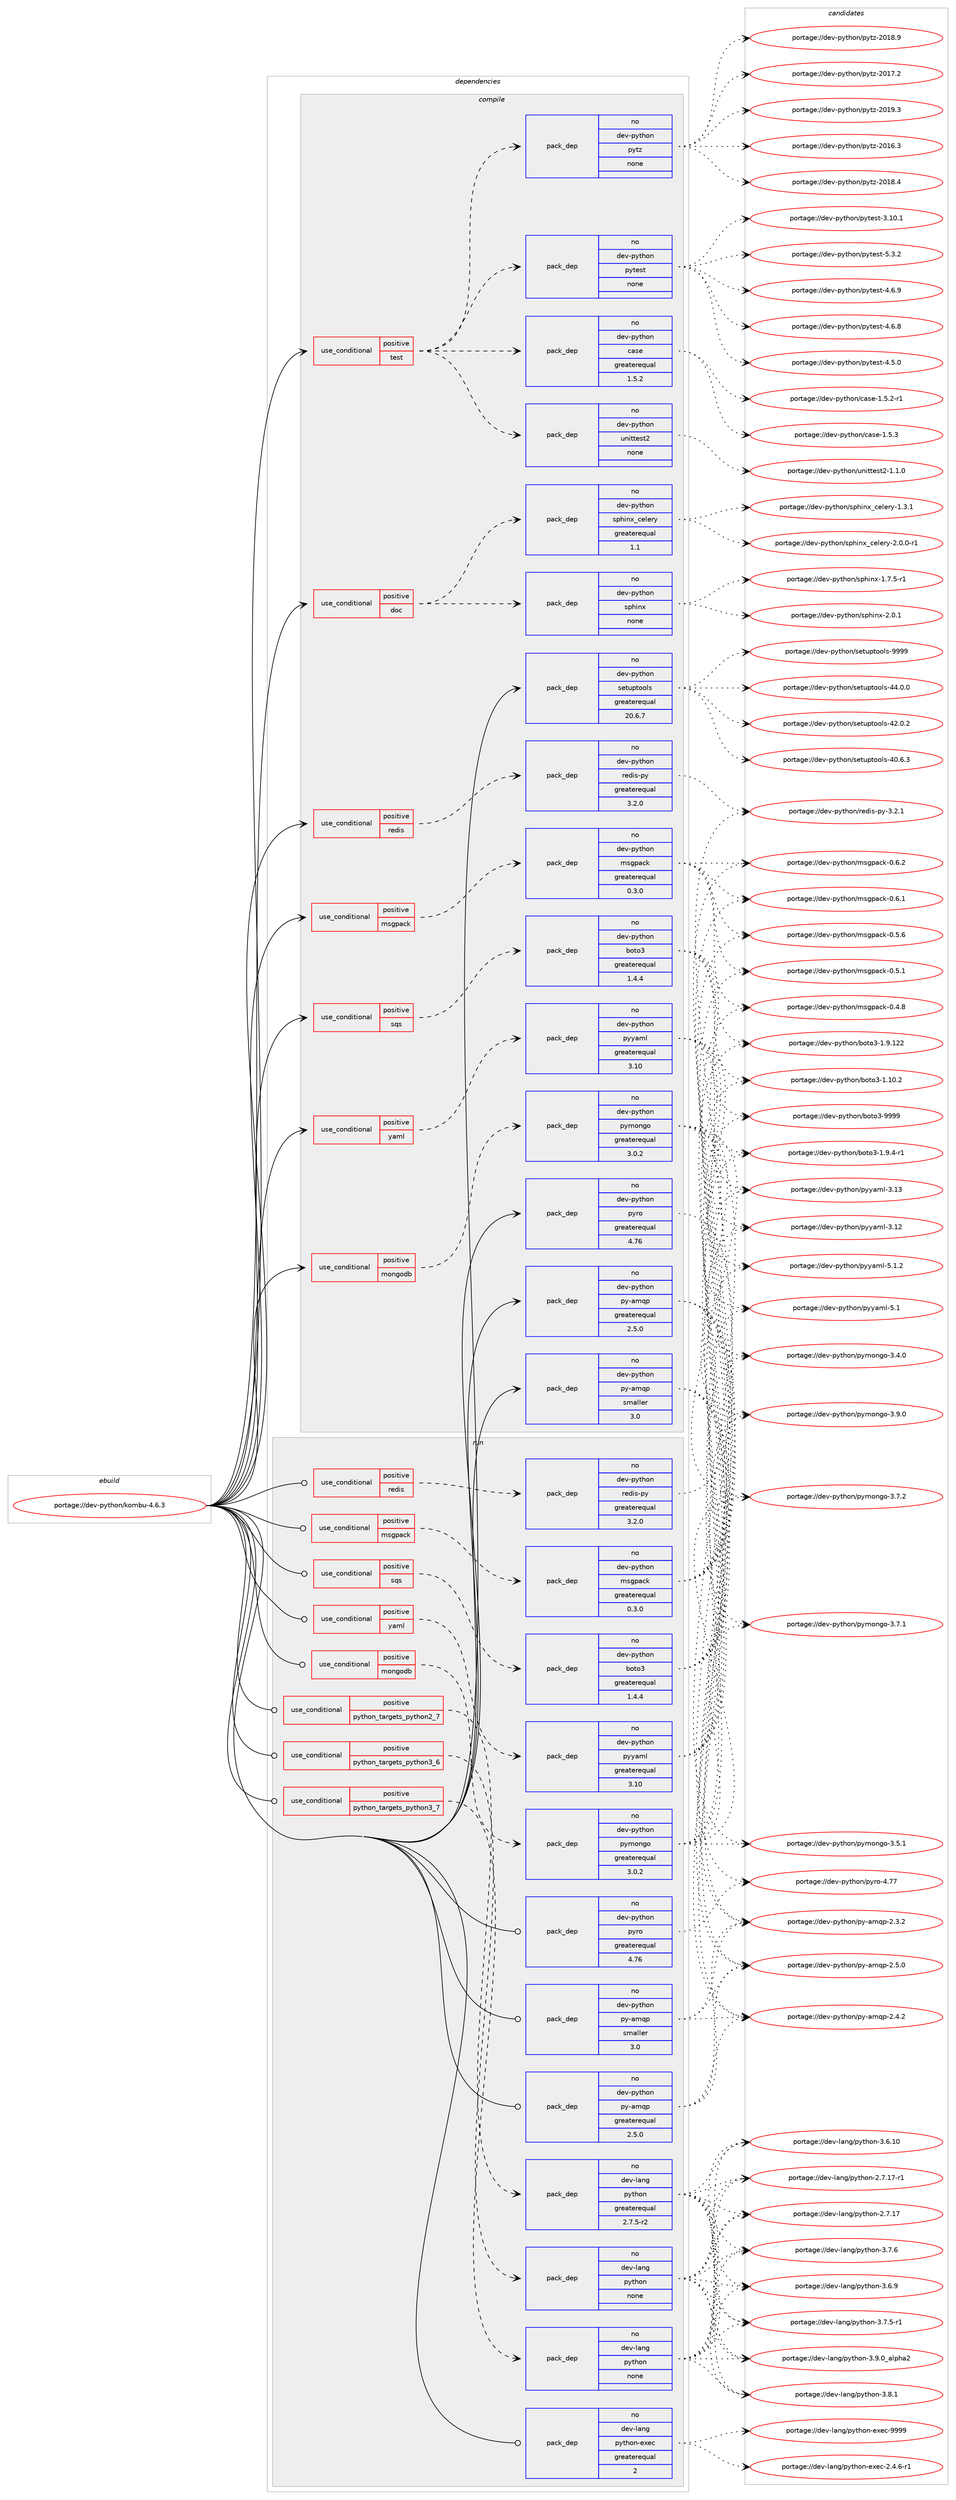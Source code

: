 digraph prolog {

# *************
# Graph options
# *************

newrank=true;
concentrate=true;
compound=true;
graph [rankdir=LR,fontname=Helvetica,fontsize=10,ranksep=1.5];#, ranksep=2.5, nodesep=0.2];
edge  [arrowhead=vee];
node  [fontname=Helvetica,fontsize=10];

# **********
# The ebuild
# **********

subgraph cluster_leftcol {
color=gray;
label=<<i>ebuild</i>>;
id [label="portage://dev-python/kombu-4.6.3", color=red, width=4, href="../dev-python/kombu-4.6.3.svg"];
}

# ****************
# The dependencies
# ****************

subgraph cluster_midcol {
color=gray;
label=<<i>dependencies</i>>;
subgraph cluster_compile {
fillcolor="#eeeeee";
style=filled;
label=<<i>compile</i>>;
subgraph cond113603 {
dependency452699 [label=<<TABLE BORDER="0" CELLBORDER="1" CELLSPACING="0" CELLPADDING="4"><TR><TD ROWSPAN="3" CELLPADDING="10">use_conditional</TD></TR><TR><TD>positive</TD></TR><TR><TD>doc</TD></TR></TABLE>>, shape=none, color=red];
subgraph pack334116 {
dependency452700 [label=<<TABLE BORDER="0" CELLBORDER="1" CELLSPACING="0" CELLPADDING="4" WIDTH="220"><TR><TD ROWSPAN="6" CELLPADDING="30">pack_dep</TD></TR><TR><TD WIDTH="110">no</TD></TR><TR><TD>dev-python</TD></TR><TR><TD>sphinx</TD></TR><TR><TD>none</TD></TR><TR><TD></TD></TR></TABLE>>, shape=none, color=blue];
}
dependency452699:e -> dependency452700:w [weight=20,style="dashed",arrowhead="vee"];
subgraph pack334117 {
dependency452701 [label=<<TABLE BORDER="0" CELLBORDER="1" CELLSPACING="0" CELLPADDING="4" WIDTH="220"><TR><TD ROWSPAN="6" CELLPADDING="30">pack_dep</TD></TR><TR><TD WIDTH="110">no</TD></TR><TR><TD>dev-python</TD></TR><TR><TD>sphinx_celery</TD></TR><TR><TD>greaterequal</TD></TR><TR><TD>1.1</TD></TR></TABLE>>, shape=none, color=blue];
}
dependency452699:e -> dependency452701:w [weight=20,style="dashed",arrowhead="vee"];
}
id:e -> dependency452699:w [weight=20,style="solid",arrowhead="vee"];
subgraph cond113604 {
dependency452702 [label=<<TABLE BORDER="0" CELLBORDER="1" CELLSPACING="0" CELLPADDING="4"><TR><TD ROWSPAN="3" CELLPADDING="10">use_conditional</TD></TR><TR><TD>positive</TD></TR><TR><TD>mongodb</TD></TR></TABLE>>, shape=none, color=red];
subgraph pack334118 {
dependency452703 [label=<<TABLE BORDER="0" CELLBORDER="1" CELLSPACING="0" CELLPADDING="4" WIDTH="220"><TR><TD ROWSPAN="6" CELLPADDING="30">pack_dep</TD></TR><TR><TD WIDTH="110">no</TD></TR><TR><TD>dev-python</TD></TR><TR><TD>pymongo</TD></TR><TR><TD>greaterequal</TD></TR><TR><TD>3.0.2</TD></TR></TABLE>>, shape=none, color=blue];
}
dependency452702:e -> dependency452703:w [weight=20,style="dashed",arrowhead="vee"];
}
id:e -> dependency452702:w [weight=20,style="solid",arrowhead="vee"];
subgraph cond113605 {
dependency452704 [label=<<TABLE BORDER="0" CELLBORDER="1" CELLSPACING="0" CELLPADDING="4"><TR><TD ROWSPAN="3" CELLPADDING="10">use_conditional</TD></TR><TR><TD>positive</TD></TR><TR><TD>msgpack</TD></TR></TABLE>>, shape=none, color=red];
subgraph pack334119 {
dependency452705 [label=<<TABLE BORDER="0" CELLBORDER="1" CELLSPACING="0" CELLPADDING="4" WIDTH="220"><TR><TD ROWSPAN="6" CELLPADDING="30">pack_dep</TD></TR><TR><TD WIDTH="110">no</TD></TR><TR><TD>dev-python</TD></TR><TR><TD>msgpack</TD></TR><TR><TD>greaterequal</TD></TR><TR><TD>0.3.0</TD></TR></TABLE>>, shape=none, color=blue];
}
dependency452704:e -> dependency452705:w [weight=20,style="dashed",arrowhead="vee"];
}
id:e -> dependency452704:w [weight=20,style="solid",arrowhead="vee"];
subgraph cond113606 {
dependency452706 [label=<<TABLE BORDER="0" CELLBORDER="1" CELLSPACING="0" CELLPADDING="4"><TR><TD ROWSPAN="3" CELLPADDING="10">use_conditional</TD></TR><TR><TD>positive</TD></TR><TR><TD>redis</TD></TR></TABLE>>, shape=none, color=red];
subgraph pack334120 {
dependency452707 [label=<<TABLE BORDER="0" CELLBORDER="1" CELLSPACING="0" CELLPADDING="4" WIDTH="220"><TR><TD ROWSPAN="6" CELLPADDING="30">pack_dep</TD></TR><TR><TD WIDTH="110">no</TD></TR><TR><TD>dev-python</TD></TR><TR><TD>redis-py</TD></TR><TR><TD>greaterequal</TD></TR><TR><TD>3.2.0</TD></TR></TABLE>>, shape=none, color=blue];
}
dependency452706:e -> dependency452707:w [weight=20,style="dashed",arrowhead="vee"];
}
id:e -> dependency452706:w [weight=20,style="solid",arrowhead="vee"];
subgraph cond113607 {
dependency452708 [label=<<TABLE BORDER="0" CELLBORDER="1" CELLSPACING="0" CELLPADDING="4"><TR><TD ROWSPAN="3" CELLPADDING="10">use_conditional</TD></TR><TR><TD>positive</TD></TR><TR><TD>sqs</TD></TR></TABLE>>, shape=none, color=red];
subgraph pack334121 {
dependency452709 [label=<<TABLE BORDER="0" CELLBORDER="1" CELLSPACING="0" CELLPADDING="4" WIDTH="220"><TR><TD ROWSPAN="6" CELLPADDING="30">pack_dep</TD></TR><TR><TD WIDTH="110">no</TD></TR><TR><TD>dev-python</TD></TR><TR><TD>boto3</TD></TR><TR><TD>greaterequal</TD></TR><TR><TD>1.4.4</TD></TR></TABLE>>, shape=none, color=blue];
}
dependency452708:e -> dependency452709:w [weight=20,style="dashed",arrowhead="vee"];
}
id:e -> dependency452708:w [weight=20,style="solid",arrowhead="vee"];
subgraph cond113608 {
dependency452710 [label=<<TABLE BORDER="0" CELLBORDER="1" CELLSPACING="0" CELLPADDING="4"><TR><TD ROWSPAN="3" CELLPADDING="10">use_conditional</TD></TR><TR><TD>positive</TD></TR><TR><TD>test</TD></TR></TABLE>>, shape=none, color=red];
subgraph pack334122 {
dependency452711 [label=<<TABLE BORDER="0" CELLBORDER="1" CELLSPACING="0" CELLPADDING="4" WIDTH="220"><TR><TD ROWSPAN="6" CELLPADDING="30">pack_dep</TD></TR><TR><TD WIDTH="110">no</TD></TR><TR><TD>dev-python</TD></TR><TR><TD>case</TD></TR><TR><TD>greaterequal</TD></TR><TR><TD>1.5.2</TD></TR></TABLE>>, shape=none, color=blue];
}
dependency452710:e -> dependency452711:w [weight=20,style="dashed",arrowhead="vee"];
subgraph pack334123 {
dependency452712 [label=<<TABLE BORDER="0" CELLBORDER="1" CELLSPACING="0" CELLPADDING="4" WIDTH="220"><TR><TD ROWSPAN="6" CELLPADDING="30">pack_dep</TD></TR><TR><TD WIDTH="110">no</TD></TR><TR><TD>dev-python</TD></TR><TR><TD>pytest</TD></TR><TR><TD>none</TD></TR><TR><TD></TD></TR></TABLE>>, shape=none, color=blue];
}
dependency452710:e -> dependency452712:w [weight=20,style="dashed",arrowhead="vee"];
subgraph pack334124 {
dependency452713 [label=<<TABLE BORDER="0" CELLBORDER="1" CELLSPACING="0" CELLPADDING="4" WIDTH="220"><TR><TD ROWSPAN="6" CELLPADDING="30">pack_dep</TD></TR><TR><TD WIDTH="110">no</TD></TR><TR><TD>dev-python</TD></TR><TR><TD>pytz</TD></TR><TR><TD>none</TD></TR><TR><TD></TD></TR></TABLE>>, shape=none, color=blue];
}
dependency452710:e -> dependency452713:w [weight=20,style="dashed",arrowhead="vee"];
subgraph pack334125 {
dependency452714 [label=<<TABLE BORDER="0" CELLBORDER="1" CELLSPACING="0" CELLPADDING="4" WIDTH="220"><TR><TD ROWSPAN="6" CELLPADDING="30">pack_dep</TD></TR><TR><TD WIDTH="110">no</TD></TR><TR><TD>dev-python</TD></TR><TR><TD>unittest2</TD></TR><TR><TD>none</TD></TR><TR><TD></TD></TR></TABLE>>, shape=none, color=blue];
}
dependency452710:e -> dependency452714:w [weight=20,style="dashed",arrowhead="vee"];
}
id:e -> dependency452710:w [weight=20,style="solid",arrowhead="vee"];
subgraph cond113609 {
dependency452715 [label=<<TABLE BORDER="0" CELLBORDER="1" CELLSPACING="0" CELLPADDING="4"><TR><TD ROWSPAN="3" CELLPADDING="10">use_conditional</TD></TR><TR><TD>positive</TD></TR><TR><TD>yaml</TD></TR></TABLE>>, shape=none, color=red];
subgraph pack334126 {
dependency452716 [label=<<TABLE BORDER="0" CELLBORDER="1" CELLSPACING="0" CELLPADDING="4" WIDTH="220"><TR><TD ROWSPAN="6" CELLPADDING="30">pack_dep</TD></TR><TR><TD WIDTH="110">no</TD></TR><TR><TD>dev-python</TD></TR><TR><TD>pyyaml</TD></TR><TR><TD>greaterequal</TD></TR><TR><TD>3.10</TD></TR></TABLE>>, shape=none, color=blue];
}
dependency452715:e -> dependency452716:w [weight=20,style="dashed",arrowhead="vee"];
}
id:e -> dependency452715:w [weight=20,style="solid",arrowhead="vee"];
subgraph pack334127 {
dependency452717 [label=<<TABLE BORDER="0" CELLBORDER="1" CELLSPACING="0" CELLPADDING="4" WIDTH="220"><TR><TD ROWSPAN="6" CELLPADDING="30">pack_dep</TD></TR><TR><TD WIDTH="110">no</TD></TR><TR><TD>dev-python</TD></TR><TR><TD>py-amqp</TD></TR><TR><TD>greaterequal</TD></TR><TR><TD>2.5.0</TD></TR></TABLE>>, shape=none, color=blue];
}
id:e -> dependency452717:w [weight=20,style="solid",arrowhead="vee"];
subgraph pack334128 {
dependency452718 [label=<<TABLE BORDER="0" CELLBORDER="1" CELLSPACING="0" CELLPADDING="4" WIDTH="220"><TR><TD ROWSPAN="6" CELLPADDING="30">pack_dep</TD></TR><TR><TD WIDTH="110">no</TD></TR><TR><TD>dev-python</TD></TR><TR><TD>py-amqp</TD></TR><TR><TD>smaller</TD></TR><TR><TD>3.0</TD></TR></TABLE>>, shape=none, color=blue];
}
id:e -> dependency452718:w [weight=20,style="solid",arrowhead="vee"];
subgraph pack334129 {
dependency452719 [label=<<TABLE BORDER="0" CELLBORDER="1" CELLSPACING="0" CELLPADDING="4" WIDTH="220"><TR><TD ROWSPAN="6" CELLPADDING="30">pack_dep</TD></TR><TR><TD WIDTH="110">no</TD></TR><TR><TD>dev-python</TD></TR><TR><TD>pyro</TD></TR><TR><TD>greaterequal</TD></TR><TR><TD>4.76</TD></TR></TABLE>>, shape=none, color=blue];
}
id:e -> dependency452719:w [weight=20,style="solid",arrowhead="vee"];
subgraph pack334130 {
dependency452720 [label=<<TABLE BORDER="0" CELLBORDER="1" CELLSPACING="0" CELLPADDING="4" WIDTH="220"><TR><TD ROWSPAN="6" CELLPADDING="30">pack_dep</TD></TR><TR><TD WIDTH="110">no</TD></TR><TR><TD>dev-python</TD></TR><TR><TD>setuptools</TD></TR><TR><TD>greaterequal</TD></TR><TR><TD>20.6.7</TD></TR></TABLE>>, shape=none, color=blue];
}
id:e -> dependency452720:w [weight=20,style="solid",arrowhead="vee"];
}
subgraph cluster_compileandrun {
fillcolor="#eeeeee";
style=filled;
label=<<i>compile and run</i>>;
}
subgraph cluster_run {
fillcolor="#eeeeee";
style=filled;
label=<<i>run</i>>;
subgraph cond113610 {
dependency452721 [label=<<TABLE BORDER="0" CELLBORDER="1" CELLSPACING="0" CELLPADDING="4"><TR><TD ROWSPAN="3" CELLPADDING="10">use_conditional</TD></TR><TR><TD>positive</TD></TR><TR><TD>mongodb</TD></TR></TABLE>>, shape=none, color=red];
subgraph pack334131 {
dependency452722 [label=<<TABLE BORDER="0" CELLBORDER="1" CELLSPACING="0" CELLPADDING="4" WIDTH="220"><TR><TD ROWSPAN="6" CELLPADDING="30">pack_dep</TD></TR><TR><TD WIDTH="110">no</TD></TR><TR><TD>dev-python</TD></TR><TR><TD>pymongo</TD></TR><TR><TD>greaterequal</TD></TR><TR><TD>3.0.2</TD></TR></TABLE>>, shape=none, color=blue];
}
dependency452721:e -> dependency452722:w [weight=20,style="dashed",arrowhead="vee"];
}
id:e -> dependency452721:w [weight=20,style="solid",arrowhead="odot"];
subgraph cond113611 {
dependency452723 [label=<<TABLE BORDER="0" CELLBORDER="1" CELLSPACING="0" CELLPADDING="4"><TR><TD ROWSPAN="3" CELLPADDING="10">use_conditional</TD></TR><TR><TD>positive</TD></TR><TR><TD>msgpack</TD></TR></TABLE>>, shape=none, color=red];
subgraph pack334132 {
dependency452724 [label=<<TABLE BORDER="0" CELLBORDER="1" CELLSPACING="0" CELLPADDING="4" WIDTH="220"><TR><TD ROWSPAN="6" CELLPADDING="30">pack_dep</TD></TR><TR><TD WIDTH="110">no</TD></TR><TR><TD>dev-python</TD></TR><TR><TD>msgpack</TD></TR><TR><TD>greaterequal</TD></TR><TR><TD>0.3.0</TD></TR></TABLE>>, shape=none, color=blue];
}
dependency452723:e -> dependency452724:w [weight=20,style="dashed",arrowhead="vee"];
}
id:e -> dependency452723:w [weight=20,style="solid",arrowhead="odot"];
subgraph cond113612 {
dependency452725 [label=<<TABLE BORDER="0" CELLBORDER="1" CELLSPACING="0" CELLPADDING="4"><TR><TD ROWSPAN="3" CELLPADDING="10">use_conditional</TD></TR><TR><TD>positive</TD></TR><TR><TD>python_targets_python2_7</TD></TR></TABLE>>, shape=none, color=red];
subgraph pack334133 {
dependency452726 [label=<<TABLE BORDER="0" CELLBORDER="1" CELLSPACING="0" CELLPADDING="4" WIDTH="220"><TR><TD ROWSPAN="6" CELLPADDING="30">pack_dep</TD></TR><TR><TD WIDTH="110">no</TD></TR><TR><TD>dev-lang</TD></TR><TR><TD>python</TD></TR><TR><TD>greaterequal</TD></TR><TR><TD>2.7.5-r2</TD></TR></TABLE>>, shape=none, color=blue];
}
dependency452725:e -> dependency452726:w [weight=20,style="dashed",arrowhead="vee"];
}
id:e -> dependency452725:w [weight=20,style="solid",arrowhead="odot"];
subgraph cond113613 {
dependency452727 [label=<<TABLE BORDER="0" CELLBORDER="1" CELLSPACING="0" CELLPADDING="4"><TR><TD ROWSPAN="3" CELLPADDING="10">use_conditional</TD></TR><TR><TD>positive</TD></TR><TR><TD>python_targets_python3_6</TD></TR></TABLE>>, shape=none, color=red];
subgraph pack334134 {
dependency452728 [label=<<TABLE BORDER="0" CELLBORDER="1" CELLSPACING="0" CELLPADDING="4" WIDTH="220"><TR><TD ROWSPAN="6" CELLPADDING="30">pack_dep</TD></TR><TR><TD WIDTH="110">no</TD></TR><TR><TD>dev-lang</TD></TR><TR><TD>python</TD></TR><TR><TD>none</TD></TR><TR><TD></TD></TR></TABLE>>, shape=none, color=blue];
}
dependency452727:e -> dependency452728:w [weight=20,style="dashed",arrowhead="vee"];
}
id:e -> dependency452727:w [weight=20,style="solid",arrowhead="odot"];
subgraph cond113614 {
dependency452729 [label=<<TABLE BORDER="0" CELLBORDER="1" CELLSPACING="0" CELLPADDING="4"><TR><TD ROWSPAN="3" CELLPADDING="10">use_conditional</TD></TR><TR><TD>positive</TD></TR><TR><TD>python_targets_python3_7</TD></TR></TABLE>>, shape=none, color=red];
subgraph pack334135 {
dependency452730 [label=<<TABLE BORDER="0" CELLBORDER="1" CELLSPACING="0" CELLPADDING="4" WIDTH="220"><TR><TD ROWSPAN="6" CELLPADDING="30">pack_dep</TD></TR><TR><TD WIDTH="110">no</TD></TR><TR><TD>dev-lang</TD></TR><TR><TD>python</TD></TR><TR><TD>none</TD></TR><TR><TD></TD></TR></TABLE>>, shape=none, color=blue];
}
dependency452729:e -> dependency452730:w [weight=20,style="dashed",arrowhead="vee"];
}
id:e -> dependency452729:w [weight=20,style="solid",arrowhead="odot"];
subgraph cond113615 {
dependency452731 [label=<<TABLE BORDER="0" CELLBORDER="1" CELLSPACING="0" CELLPADDING="4"><TR><TD ROWSPAN="3" CELLPADDING="10">use_conditional</TD></TR><TR><TD>positive</TD></TR><TR><TD>redis</TD></TR></TABLE>>, shape=none, color=red];
subgraph pack334136 {
dependency452732 [label=<<TABLE BORDER="0" CELLBORDER="1" CELLSPACING="0" CELLPADDING="4" WIDTH="220"><TR><TD ROWSPAN="6" CELLPADDING="30">pack_dep</TD></TR><TR><TD WIDTH="110">no</TD></TR><TR><TD>dev-python</TD></TR><TR><TD>redis-py</TD></TR><TR><TD>greaterequal</TD></TR><TR><TD>3.2.0</TD></TR></TABLE>>, shape=none, color=blue];
}
dependency452731:e -> dependency452732:w [weight=20,style="dashed",arrowhead="vee"];
}
id:e -> dependency452731:w [weight=20,style="solid",arrowhead="odot"];
subgraph cond113616 {
dependency452733 [label=<<TABLE BORDER="0" CELLBORDER="1" CELLSPACING="0" CELLPADDING="4"><TR><TD ROWSPAN="3" CELLPADDING="10">use_conditional</TD></TR><TR><TD>positive</TD></TR><TR><TD>sqs</TD></TR></TABLE>>, shape=none, color=red];
subgraph pack334137 {
dependency452734 [label=<<TABLE BORDER="0" CELLBORDER="1" CELLSPACING="0" CELLPADDING="4" WIDTH="220"><TR><TD ROWSPAN="6" CELLPADDING="30">pack_dep</TD></TR><TR><TD WIDTH="110">no</TD></TR><TR><TD>dev-python</TD></TR><TR><TD>boto3</TD></TR><TR><TD>greaterequal</TD></TR><TR><TD>1.4.4</TD></TR></TABLE>>, shape=none, color=blue];
}
dependency452733:e -> dependency452734:w [weight=20,style="dashed",arrowhead="vee"];
}
id:e -> dependency452733:w [weight=20,style="solid",arrowhead="odot"];
subgraph cond113617 {
dependency452735 [label=<<TABLE BORDER="0" CELLBORDER="1" CELLSPACING="0" CELLPADDING="4"><TR><TD ROWSPAN="3" CELLPADDING="10">use_conditional</TD></TR><TR><TD>positive</TD></TR><TR><TD>yaml</TD></TR></TABLE>>, shape=none, color=red];
subgraph pack334138 {
dependency452736 [label=<<TABLE BORDER="0" CELLBORDER="1" CELLSPACING="0" CELLPADDING="4" WIDTH="220"><TR><TD ROWSPAN="6" CELLPADDING="30">pack_dep</TD></TR><TR><TD WIDTH="110">no</TD></TR><TR><TD>dev-python</TD></TR><TR><TD>pyyaml</TD></TR><TR><TD>greaterequal</TD></TR><TR><TD>3.10</TD></TR></TABLE>>, shape=none, color=blue];
}
dependency452735:e -> dependency452736:w [weight=20,style="dashed",arrowhead="vee"];
}
id:e -> dependency452735:w [weight=20,style="solid",arrowhead="odot"];
subgraph pack334139 {
dependency452737 [label=<<TABLE BORDER="0" CELLBORDER="1" CELLSPACING="0" CELLPADDING="4" WIDTH="220"><TR><TD ROWSPAN="6" CELLPADDING="30">pack_dep</TD></TR><TR><TD WIDTH="110">no</TD></TR><TR><TD>dev-lang</TD></TR><TR><TD>python-exec</TD></TR><TR><TD>greaterequal</TD></TR><TR><TD>2</TD></TR></TABLE>>, shape=none, color=blue];
}
id:e -> dependency452737:w [weight=20,style="solid",arrowhead="odot"];
subgraph pack334140 {
dependency452738 [label=<<TABLE BORDER="0" CELLBORDER="1" CELLSPACING="0" CELLPADDING="4" WIDTH="220"><TR><TD ROWSPAN="6" CELLPADDING="30">pack_dep</TD></TR><TR><TD WIDTH="110">no</TD></TR><TR><TD>dev-python</TD></TR><TR><TD>py-amqp</TD></TR><TR><TD>greaterequal</TD></TR><TR><TD>2.5.0</TD></TR></TABLE>>, shape=none, color=blue];
}
id:e -> dependency452738:w [weight=20,style="solid",arrowhead="odot"];
subgraph pack334141 {
dependency452739 [label=<<TABLE BORDER="0" CELLBORDER="1" CELLSPACING="0" CELLPADDING="4" WIDTH="220"><TR><TD ROWSPAN="6" CELLPADDING="30">pack_dep</TD></TR><TR><TD WIDTH="110">no</TD></TR><TR><TD>dev-python</TD></TR><TR><TD>py-amqp</TD></TR><TR><TD>smaller</TD></TR><TR><TD>3.0</TD></TR></TABLE>>, shape=none, color=blue];
}
id:e -> dependency452739:w [weight=20,style="solid",arrowhead="odot"];
subgraph pack334142 {
dependency452740 [label=<<TABLE BORDER="0" CELLBORDER="1" CELLSPACING="0" CELLPADDING="4" WIDTH="220"><TR><TD ROWSPAN="6" CELLPADDING="30">pack_dep</TD></TR><TR><TD WIDTH="110">no</TD></TR><TR><TD>dev-python</TD></TR><TR><TD>pyro</TD></TR><TR><TD>greaterequal</TD></TR><TR><TD>4.76</TD></TR></TABLE>>, shape=none, color=blue];
}
id:e -> dependency452740:w [weight=20,style="solid",arrowhead="odot"];
}
}

# **************
# The candidates
# **************

subgraph cluster_choices {
rank=same;
color=gray;
label=<<i>candidates</i>>;

subgraph choice334116 {
color=black;
nodesep=1;
choice1001011184511212111610411111047115112104105110120455046484649 [label="portage://dev-python/sphinx-2.0.1", color=red, width=4,href="../dev-python/sphinx-2.0.1.svg"];
choice10010111845112121116104111110471151121041051101204549465546534511449 [label="portage://dev-python/sphinx-1.7.5-r1", color=red, width=4,href="../dev-python/sphinx-1.7.5-r1.svg"];
dependency452700:e -> choice1001011184511212111610411111047115112104105110120455046484649:w [style=dotted,weight="100"];
dependency452700:e -> choice10010111845112121116104111110471151121041051101204549465546534511449:w [style=dotted,weight="100"];
}
subgraph choice334117 {
color=black;
nodesep=1;
choice100101118451121211161041111104711511210410511012095991011081011141214550464846484511449 [label="portage://dev-python/sphinx_celery-2.0.0-r1", color=red, width=4,href="../dev-python/sphinx_celery-2.0.0-r1.svg"];
choice10010111845112121116104111110471151121041051101209599101108101114121454946514649 [label="portage://dev-python/sphinx_celery-1.3.1", color=red, width=4,href="../dev-python/sphinx_celery-1.3.1.svg"];
dependency452701:e -> choice100101118451121211161041111104711511210410511012095991011081011141214550464846484511449:w [style=dotted,weight="100"];
dependency452701:e -> choice10010111845112121116104111110471151121041051101209599101108101114121454946514649:w [style=dotted,weight="100"];
}
subgraph choice334118 {
color=black;
nodesep=1;
choice1001011184511212111610411111047112121109111110103111455146574648 [label="portage://dev-python/pymongo-3.9.0", color=red, width=4,href="../dev-python/pymongo-3.9.0.svg"];
choice1001011184511212111610411111047112121109111110103111455146554650 [label="portage://dev-python/pymongo-3.7.2", color=red, width=4,href="../dev-python/pymongo-3.7.2.svg"];
choice1001011184511212111610411111047112121109111110103111455146554649 [label="portage://dev-python/pymongo-3.7.1", color=red, width=4,href="../dev-python/pymongo-3.7.1.svg"];
choice1001011184511212111610411111047112121109111110103111455146534649 [label="portage://dev-python/pymongo-3.5.1", color=red, width=4,href="../dev-python/pymongo-3.5.1.svg"];
choice1001011184511212111610411111047112121109111110103111455146524648 [label="portage://dev-python/pymongo-3.4.0", color=red, width=4,href="../dev-python/pymongo-3.4.0.svg"];
dependency452703:e -> choice1001011184511212111610411111047112121109111110103111455146574648:w [style=dotted,weight="100"];
dependency452703:e -> choice1001011184511212111610411111047112121109111110103111455146554650:w [style=dotted,weight="100"];
dependency452703:e -> choice1001011184511212111610411111047112121109111110103111455146554649:w [style=dotted,weight="100"];
dependency452703:e -> choice1001011184511212111610411111047112121109111110103111455146534649:w [style=dotted,weight="100"];
dependency452703:e -> choice1001011184511212111610411111047112121109111110103111455146524648:w [style=dotted,weight="100"];
}
subgraph choice334119 {
color=black;
nodesep=1;
choice10010111845112121116104111110471091151031129799107454846544650 [label="portage://dev-python/msgpack-0.6.2", color=red, width=4,href="../dev-python/msgpack-0.6.2.svg"];
choice10010111845112121116104111110471091151031129799107454846544649 [label="portage://dev-python/msgpack-0.6.1", color=red, width=4,href="../dev-python/msgpack-0.6.1.svg"];
choice10010111845112121116104111110471091151031129799107454846534654 [label="portage://dev-python/msgpack-0.5.6", color=red, width=4,href="../dev-python/msgpack-0.5.6.svg"];
choice10010111845112121116104111110471091151031129799107454846534649 [label="portage://dev-python/msgpack-0.5.1", color=red, width=4,href="../dev-python/msgpack-0.5.1.svg"];
choice10010111845112121116104111110471091151031129799107454846524656 [label="portage://dev-python/msgpack-0.4.8", color=red, width=4,href="../dev-python/msgpack-0.4.8.svg"];
dependency452705:e -> choice10010111845112121116104111110471091151031129799107454846544650:w [style=dotted,weight="100"];
dependency452705:e -> choice10010111845112121116104111110471091151031129799107454846544649:w [style=dotted,weight="100"];
dependency452705:e -> choice10010111845112121116104111110471091151031129799107454846534654:w [style=dotted,weight="100"];
dependency452705:e -> choice10010111845112121116104111110471091151031129799107454846534649:w [style=dotted,weight="100"];
dependency452705:e -> choice10010111845112121116104111110471091151031129799107454846524656:w [style=dotted,weight="100"];
}
subgraph choice334120 {
color=black;
nodesep=1;
choice100101118451121211161041111104711410110010511545112121455146504649 [label="portage://dev-python/redis-py-3.2.1", color=red, width=4,href="../dev-python/redis-py-3.2.1.svg"];
dependency452707:e -> choice100101118451121211161041111104711410110010511545112121455146504649:w [style=dotted,weight="100"];
}
subgraph choice334121 {
color=black;
nodesep=1;
choice100101118451121211161041111104798111116111514557575757 [label="portage://dev-python/boto3-9999", color=red, width=4,href="../dev-python/boto3-9999.svg"];
choice100101118451121211161041111104798111116111514549465746524511449 [label="portage://dev-python/boto3-1.9.4-r1", color=red, width=4,href="../dev-python/boto3-1.9.4-r1.svg"];
choice100101118451121211161041111104798111116111514549465746495050 [label="portage://dev-python/boto3-1.9.122", color=red, width=4,href="../dev-python/boto3-1.9.122.svg"];
choice1001011184511212111610411111047981111161115145494649484650 [label="portage://dev-python/boto3-1.10.2", color=red, width=4,href="../dev-python/boto3-1.10.2.svg"];
dependency452709:e -> choice100101118451121211161041111104798111116111514557575757:w [style=dotted,weight="100"];
dependency452709:e -> choice100101118451121211161041111104798111116111514549465746524511449:w [style=dotted,weight="100"];
dependency452709:e -> choice100101118451121211161041111104798111116111514549465746495050:w [style=dotted,weight="100"];
dependency452709:e -> choice1001011184511212111610411111047981111161115145494649484650:w [style=dotted,weight="100"];
}
subgraph choice334122 {
color=black;
nodesep=1;
choice10010111845112121116104111110479997115101454946534651 [label="portage://dev-python/case-1.5.3", color=red, width=4,href="../dev-python/case-1.5.3.svg"];
choice100101118451121211161041111104799971151014549465346504511449 [label="portage://dev-python/case-1.5.2-r1", color=red, width=4,href="../dev-python/case-1.5.2-r1.svg"];
dependency452711:e -> choice10010111845112121116104111110479997115101454946534651:w [style=dotted,weight="100"];
dependency452711:e -> choice100101118451121211161041111104799971151014549465346504511449:w [style=dotted,weight="100"];
}
subgraph choice334123 {
color=black;
nodesep=1;
choice1001011184511212111610411111047112121116101115116455346514650 [label="portage://dev-python/pytest-5.3.2", color=red, width=4,href="../dev-python/pytest-5.3.2.svg"];
choice1001011184511212111610411111047112121116101115116455246544657 [label="portage://dev-python/pytest-4.6.9", color=red, width=4,href="../dev-python/pytest-4.6.9.svg"];
choice1001011184511212111610411111047112121116101115116455246544656 [label="portage://dev-python/pytest-4.6.8", color=red, width=4,href="../dev-python/pytest-4.6.8.svg"];
choice1001011184511212111610411111047112121116101115116455246534648 [label="portage://dev-python/pytest-4.5.0", color=red, width=4,href="../dev-python/pytest-4.5.0.svg"];
choice100101118451121211161041111104711212111610111511645514649484649 [label="portage://dev-python/pytest-3.10.1", color=red, width=4,href="../dev-python/pytest-3.10.1.svg"];
dependency452712:e -> choice1001011184511212111610411111047112121116101115116455346514650:w [style=dotted,weight="100"];
dependency452712:e -> choice1001011184511212111610411111047112121116101115116455246544657:w [style=dotted,weight="100"];
dependency452712:e -> choice1001011184511212111610411111047112121116101115116455246544656:w [style=dotted,weight="100"];
dependency452712:e -> choice1001011184511212111610411111047112121116101115116455246534648:w [style=dotted,weight="100"];
dependency452712:e -> choice100101118451121211161041111104711212111610111511645514649484649:w [style=dotted,weight="100"];
}
subgraph choice334124 {
color=black;
nodesep=1;
choice100101118451121211161041111104711212111612245504849574651 [label="portage://dev-python/pytz-2019.3", color=red, width=4,href="../dev-python/pytz-2019.3.svg"];
choice100101118451121211161041111104711212111612245504849564657 [label="portage://dev-python/pytz-2018.9", color=red, width=4,href="../dev-python/pytz-2018.9.svg"];
choice100101118451121211161041111104711212111612245504849564652 [label="portage://dev-python/pytz-2018.4", color=red, width=4,href="../dev-python/pytz-2018.4.svg"];
choice100101118451121211161041111104711212111612245504849554650 [label="portage://dev-python/pytz-2017.2", color=red, width=4,href="../dev-python/pytz-2017.2.svg"];
choice100101118451121211161041111104711212111612245504849544651 [label="portage://dev-python/pytz-2016.3", color=red, width=4,href="../dev-python/pytz-2016.3.svg"];
dependency452713:e -> choice100101118451121211161041111104711212111612245504849574651:w [style=dotted,weight="100"];
dependency452713:e -> choice100101118451121211161041111104711212111612245504849564657:w [style=dotted,weight="100"];
dependency452713:e -> choice100101118451121211161041111104711212111612245504849564652:w [style=dotted,weight="100"];
dependency452713:e -> choice100101118451121211161041111104711212111612245504849554650:w [style=dotted,weight="100"];
dependency452713:e -> choice100101118451121211161041111104711212111612245504849544651:w [style=dotted,weight="100"];
}
subgraph choice334125 {
color=black;
nodesep=1;
choice100101118451121211161041111104711711010511611610111511650454946494648 [label="portage://dev-python/unittest2-1.1.0", color=red, width=4,href="../dev-python/unittest2-1.1.0.svg"];
dependency452714:e -> choice100101118451121211161041111104711711010511611610111511650454946494648:w [style=dotted,weight="100"];
}
subgraph choice334126 {
color=black;
nodesep=1;
choice100101118451121211161041111104711212112197109108455346494650 [label="portage://dev-python/pyyaml-5.1.2", color=red, width=4,href="../dev-python/pyyaml-5.1.2.svg"];
choice10010111845112121116104111110471121211219710910845534649 [label="portage://dev-python/pyyaml-5.1", color=red, width=4,href="../dev-python/pyyaml-5.1.svg"];
choice1001011184511212111610411111047112121121971091084551464951 [label="portage://dev-python/pyyaml-3.13", color=red, width=4,href="../dev-python/pyyaml-3.13.svg"];
choice1001011184511212111610411111047112121121971091084551464950 [label="portage://dev-python/pyyaml-3.12", color=red, width=4,href="../dev-python/pyyaml-3.12.svg"];
dependency452716:e -> choice100101118451121211161041111104711212112197109108455346494650:w [style=dotted,weight="100"];
dependency452716:e -> choice10010111845112121116104111110471121211219710910845534649:w [style=dotted,weight="100"];
dependency452716:e -> choice1001011184511212111610411111047112121121971091084551464951:w [style=dotted,weight="100"];
dependency452716:e -> choice1001011184511212111610411111047112121121971091084551464950:w [style=dotted,weight="100"];
}
subgraph choice334127 {
color=black;
nodesep=1;
choice10010111845112121116104111110471121214597109113112455046534648 [label="portage://dev-python/py-amqp-2.5.0", color=red, width=4,href="../dev-python/py-amqp-2.5.0.svg"];
choice10010111845112121116104111110471121214597109113112455046524650 [label="portage://dev-python/py-amqp-2.4.2", color=red, width=4,href="../dev-python/py-amqp-2.4.2.svg"];
choice10010111845112121116104111110471121214597109113112455046514650 [label="portage://dev-python/py-amqp-2.3.2", color=red, width=4,href="../dev-python/py-amqp-2.3.2.svg"];
dependency452717:e -> choice10010111845112121116104111110471121214597109113112455046534648:w [style=dotted,weight="100"];
dependency452717:e -> choice10010111845112121116104111110471121214597109113112455046524650:w [style=dotted,weight="100"];
dependency452717:e -> choice10010111845112121116104111110471121214597109113112455046514650:w [style=dotted,weight="100"];
}
subgraph choice334128 {
color=black;
nodesep=1;
choice10010111845112121116104111110471121214597109113112455046534648 [label="portage://dev-python/py-amqp-2.5.0", color=red, width=4,href="../dev-python/py-amqp-2.5.0.svg"];
choice10010111845112121116104111110471121214597109113112455046524650 [label="portage://dev-python/py-amqp-2.4.2", color=red, width=4,href="../dev-python/py-amqp-2.4.2.svg"];
choice10010111845112121116104111110471121214597109113112455046514650 [label="portage://dev-python/py-amqp-2.3.2", color=red, width=4,href="../dev-python/py-amqp-2.3.2.svg"];
dependency452718:e -> choice10010111845112121116104111110471121214597109113112455046534648:w [style=dotted,weight="100"];
dependency452718:e -> choice10010111845112121116104111110471121214597109113112455046524650:w [style=dotted,weight="100"];
dependency452718:e -> choice10010111845112121116104111110471121214597109113112455046514650:w [style=dotted,weight="100"];
}
subgraph choice334129 {
color=black;
nodesep=1;
choice10010111845112121116104111110471121211141114552465555 [label="portage://dev-python/pyro-4.77", color=red, width=4,href="../dev-python/pyro-4.77.svg"];
dependency452719:e -> choice10010111845112121116104111110471121211141114552465555:w [style=dotted,weight="100"];
}
subgraph choice334130 {
color=black;
nodesep=1;
choice10010111845112121116104111110471151011161171121161111111081154557575757 [label="portage://dev-python/setuptools-9999", color=red, width=4,href="../dev-python/setuptools-9999.svg"];
choice100101118451121211161041111104711510111611711211611111110811545525246484648 [label="portage://dev-python/setuptools-44.0.0", color=red, width=4,href="../dev-python/setuptools-44.0.0.svg"];
choice100101118451121211161041111104711510111611711211611111110811545525046484650 [label="portage://dev-python/setuptools-42.0.2", color=red, width=4,href="../dev-python/setuptools-42.0.2.svg"];
choice100101118451121211161041111104711510111611711211611111110811545524846544651 [label="portage://dev-python/setuptools-40.6.3", color=red, width=4,href="../dev-python/setuptools-40.6.3.svg"];
dependency452720:e -> choice10010111845112121116104111110471151011161171121161111111081154557575757:w [style=dotted,weight="100"];
dependency452720:e -> choice100101118451121211161041111104711510111611711211611111110811545525246484648:w [style=dotted,weight="100"];
dependency452720:e -> choice100101118451121211161041111104711510111611711211611111110811545525046484650:w [style=dotted,weight="100"];
dependency452720:e -> choice100101118451121211161041111104711510111611711211611111110811545524846544651:w [style=dotted,weight="100"];
}
subgraph choice334131 {
color=black;
nodesep=1;
choice1001011184511212111610411111047112121109111110103111455146574648 [label="portage://dev-python/pymongo-3.9.0", color=red, width=4,href="../dev-python/pymongo-3.9.0.svg"];
choice1001011184511212111610411111047112121109111110103111455146554650 [label="portage://dev-python/pymongo-3.7.2", color=red, width=4,href="../dev-python/pymongo-3.7.2.svg"];
choice1001011184511212111610411111047112121109111110103111455146554649 [label="portage://dev-python/pymongo-3.7.1", color=red, width=4,href="../dev-python/pymongo-3.7.1.svg"];
choice1001011184511212111610411111047112121109111110103111455146534649 [label="portage://dev-python/pymongo-3.5.1", color=red, width=4,href="../dev-python/pymongo-3.5.1.svg"];
choice1001011184511212111610411111047112121109111110103111455146524648 [label="portage://dev-python/pymongo-3.4.0", color=red, width=4,href="../dev-python/pymongo-3.4.0.svg"];
dependency452722:e -> choice1001011184511212111610411111047112121109111110103111455146574648:w [style=dotted,weight="100"];
dependency452722:e -> choice1001011184511212111610411111047112121109111110103111455146554650:w [style=dotted,weight="100"];
dependency452722:e -> choice1001011184511212111610411111047112121109111110103111455146554649:w [style=dotted,weight="100"];
dependency452722:e -> choice1001011184511212111610411111047112121109111110103111455146534649:w [style=dotted,weight="100"];
dependency452722:e -> choice1001011184511212111610411111047112121109111110103111455146524648:w [style=dotted,weight="100"];
}
subgraph choice334132 {
color=black;
nodesep=1;
choice10010111845112121116104111110471091151031129799107454846544650 [label="portage://dev-python/msgpack-0.6.2", color=red, width=4,href="../dev-python/msgpack-0.6.2.svg"];
choice10010111845112121116104111110471091151031129799107454846544649 [label="portage://dev-python/msgpack-0.6.1", color=red, width=4,href="../dev-python/msgpack-0.6.1.svg"];
choice10010111845112121116104111110471091151031129799107454846534654 [label="portage://dev-python/msgpack-0.5.6", color=red, width=4,href="../dev-python/msgpack-0.5.6.svg"];
choice10010111845112121116104111110471091151031129799107454846534649 [label="portage://dev-python/msgpack-0.5.1", color=red, width=4,href="../dev-python/msgpack-0.5.1.svg"];
choice10010111845112121116104111110471091151031129799107454846524656 [label="portage://dev-python/msgpack-0.4.8", color=red, width=4,href="../dev-python/msgpack-0.4.8.svg"];
dependency452724:e -> choice10010111845112121116104111110471091151031129799107454846544650:w [style=dotted,weight="100"];
dependency452724:e -> choice10010111845112121116104111110471091151031129799107454846544649:w [style=dotted,weight="100"];
dependency452724:e -> choice10010111845112121116104111110471091151031129799107454846534654:w [style=dotted,weight="100"];
dependency452724:e -> choice10010111845112121116104111110471091151031129799107454846534649:w [style=dotted,weight="100"];
dependency452724:e -> choice10010111845112121116104111110471091151031129799107454846524656:w [style=dotted,weight="100"];
}
subgraph choice334133 {
color=black;
nodesep=1;
choice10010111845108971101034711212111610411111045514657464895971081121049750 [label="portage://dev-lang/python-3.9.0_alpha2", color=red, width=4,href="../dev-lang/python-3.9.0_alpha2.svg"];
choice100101118451089711010347112121116104111110455146564649 [label="portage://dev-lang/python-3.8.1", color=red, width=4,href="../dev-lang/python-3.8.1.svg"];
choice100101118451089711010347112121116104111110455146554654 [label="portage://dev-lang/python-3.7.6", color=red, width=4,href="../dev-lang/python-3.7.6.svg"];
choice1001011184510897110103471121211161041111104551465546534511449 [label="portage://dev-lang/python-3.7.5-r1", color=red, width=4,href="../dev-lang/python-3.7.5-r1.svg"];
choice100101118451089711010347112121116104111110455146544657 [label="portage://dev-lang/python-3.6.9", color=red, width=4,href="../dev-lang/python-3.6.9.svg"];
choice10010111845108971101034711212111610411111045514654464948 [label="portage://dev-lang/python-3.6.10", color=red, width=4,href="../dev-lang/python-3.6.10.svg"];
choice100101118451089711010347112121116104111110455046554649554511449 [label="portage://dev-lang/python-2.7.17-r1", color=red, width=4,href="../dev-lang/python-2.7.17-r1.svg"];
choice10010111845108971101034711212111610411111045504655464955 [label="portage://dev-lang/python-2.7.17", color=red, width=4,href="../dev-lang/python-2.7.17.svg"];
dependency452726:e -> choice10010111845108971101034711212111610411111045514657464895971081121049750:w [style=dotted,weight="100"];
dependency452726:e -> choice100101118451089711010347112121116104111110455146564649:w [style=dotted,weight="100"];
dependency452726:e -> choice100101118451089711010347112121116104111110455146554654:w [style=dotted,weight="100"];
dependency452726:e -> choice1001011184510897110103471121211161041111104551465546534511449:w [style=dotted,weight="100"];
dependency452726:e -> choice100101118451089711010347112121116104111110455146544657:w [style=dotted,weight="100"];
dependency452726:e -> choice10010111845108971101034711212111610411111045514654464948:w [style=dotted,weight="100"];
dependency452726:e -> choice100101118451089711010347112121116104111110455046554649554511449:w [style=dotted,weight="100"];
dependency452726:e -> choice10010111845108971101034711212111610411111045504655464955:w [style=dotted,weight="100"];
}
subgraph choice334134 {
color=black;
nodesep=1;
choice10010111845108971101034711212111610411111045514657464895971081121049750 [label="portage://dev-lang/python-3.9.0_alpha2", color=red, width=4,href="../dev-lang/python-3.9.0_alpha2.svg"];
choice100101118451089711010347112121116104111110455146564649 [label="portage://dev-lang/python-3.8.1", color=red, width=4,href="../dev-lang/python-3.8.1.svg"];
choice100101118451089711010347112121116104111110455146554654 [label="portage://dev-lang/python-3.7.6", color=red, width=4,href="../dev-lang/python-3.7.6.svg"];
choice1001011184510897110103471121211161041111104551465546534511449 [label="portage://dev-lang/python-3.7.5-r1", color=red, width=4,href="../dev-lang/python-3.7.5-r1.svg"];
choice100101118451089711010347112121116104111110455146544657 [label="portage://dev-lang/python-3.6.9", color=red, width=4,href="../dev-lang/python-3.6.9.svg"];
choice10010111845108971101034711212111610411111045514654464948 [label="portage://dev-lang/python-3.6.10", color=red, width=4,href="../dev-lang/python-3.6.10.svg"];
choice100101118451089711010347112121116104111110455046554649554511449 [label="portage://dev-lang/python-2.7.17-r1", color=red, width=4,href="../dev-lang/python-2.7.17-r1.svg"];
choice10010111845108971101034711212111610411111045504655464955 [label="portage://dev-lang/python-2.7.17", color=red, width=4,href="../dev-lang/python-2.7.17.svg"];
dependency452728:e -> choice10010111845108971101034711212111610411111045514657464895971081121049750:w [style=dotted,weight="100"];
dependency452728:e -> choice100101118451089711010347112121116104111110455146564649:w [style=dotted,weight="100"];
dependency452728:e -> choice100101118451089711010347112121116104111110455146554654:w [style=dotted,weight="100"];
dependency452728:e -> choice1001011184510897110103471121211161041111104551465546534511449:w [style=dotted,weight="100"];
dependency452728:e -> choice100101118451089711010347112121116104111110455146544657:w [style=dotted,weight="100"];
dependency452728:e -> choice10010111845108971101034711212111610411111045514654464948:w [style=dotted,weight="100"];
dependency452728:e -> choice100101118451089711010347112121116104111110455046554649554511449:w [style=dotted,weight="100"];
dependency452728:e -> choice10010111845108971101034711212111610411111045504655464955:w [style=dotted,weight="100"];
}
subgraph choice334135 {
color=black;
nodesep=1;
choice10010111845108971101034711212111610411111045514657464895971081121049750 [label="portage://dev-lang/python-3.9.0_alpha2", color=red, width=4,href="../dev-lang/python-3.9.0_alpha2.svg"];
choice100101118451089711010347112121116104111110455146564649 [label="portage://dev-lang/python-3.8.1", color=red, width=4,href="../dev-lang/python-3.8.1.svg"];
choice100101118451089711010347112121116104111110455146554654 [label="portage://dev-lang/python-3.7.6", color=red, width=4,href="../dev-lang/python-3.7.6.svg"];
choice1001011184510897110103471121211161041111104551465546534511449 [label="portage://dev-lang/python-3.7.5-r1", color=red, width=4,href="../dev-lang/python-3.7.5-r1.svg"];
choice100101118451089711010347112121116104111110455146544657 [label="portage://dev-lang/python-3.6.9", color=red, width=4,href="../dev-lang/python-3.6.9.svg"];
choice10010111845108971101034711212111610411111045514654464948 [label="portage://dev-lang/python-3.6.10", color=red, width=4,href="../dev-lang/python-3.6.10.svg"];
choice100101118451089711010347112121116104111110455046554649554511449 [label="portage://dev-lang/python-2.7.17-r1", color=red, width=4,href="../dev-lang/python-2.7.17-r1.svg"];
choice10010111845108971101034711212111610411111045504655464955 [label="portage://dev-lang/python-2.7.17", color=red, width=4,href="../dev-lang/python-2.7.17.svg"];
dependency452730:e -> choice10010111845108971101034711212111610411111045514657464895971081121049750:w [style=dotted,weight="100"];
dependency452730:e -> choice100101118451089711010347112121116104111110455146564649:w [style=dotted,weight="100"];
dependency452730:e -> choice100101118451089711010347112121116104111110455146554654:w [style=dotted,weight="100"];
dependency452730:e -> choice1001011184510897110103471121211161041111104551465546534511449:w [style=dotted,weight="100"];
dependency452730:e -> choice100101118451089711010347112121116104111110455146544657:w [style=dotted,weight="100"];
dependency452730:e -> choice10010111845108971101034711212111610411111045514654464948:w [style=dotted,weight="100"];
dependency452730:e -> choice100101118451089711010347112121116104111110455046554649554511449:w [style=dotted,weight="100"];
dependency452730:e -> choice10010111845108971101034711212111610411111045504655464955:w [style=dotted,weight="100"];
}
subgraph choice334136 {
color=black;
nodesep=1;
choice100101118451121211161041111104711410110010511545112121455146504649 [label="portage://dev-python/redis-py-3.2.1", color=red, width=4,href="../dev-python/redis-py-3.2.1.svg"];
dependency452732:e -> choice100101118451121211161041111104711410110010511545112121455146504649:w [style=dotted,weight="100"];
}
subgraph choice334137 {
color=black;
nodesep=1;
choice100101118451121211161041111104798111116111514557575757 [label="portage://dev-python/boto3-9999", color=red, width=4,href="../dev-python/boto3-9999.svg"];
choice100101118451121211161041111104798111116111514549465746524511449 [label="portage://dev-python/boto3-1.9.4-r1", color=red, width=4,href="../dev-python/boto3-1.9.4-r1.svg"];
choice100101118451121211161041111104798111116111514549465746495050 [label="portage://dev-python/boto3-1.9.122", color=red, width=4,href="../dev-python/boto3-1.9.122.svg"];
choice1001011184511212111610411111047981111161115145494649484650 [label="portage://dev-python/boto3-1.10.2", color=red, width=4,href="../dev-python/boto3-1.10.2.svg"];
dependency452734:e -> choice100101118451121211161041111104798111116111514557575757:w [style=dotted,weight="100"];
dependency452734:e -> choice100101118451121211161041111104798111116111514549465746524511449:w [style=dotted,weight="100"];
dependency452734:e -> choice100101118451121211161041111104798111116111514549465746495050:w [style=dotted,weight="100"];
dependency452734:e -> choice1001011184511212111610411111047981111161115145494649484650:w [style=dotted,weight="100"];
}
subgraph choice334138 {
color=black;
nodesep=1;
choice100101118451121211161041111104711212112197109108455346494650 [label="portage://dev-python/pyyaml-5.1.2", color=red, width=4,href="../dev-python/pyyaml-5.1.2.svg"];
choice10010111845112121116104111110471121211219710910845534649 [label="portage://dev-python/pyyaml-5.1", color=red, width=4,href="../dev-python/pyyaml-5.1.svg"];
choice1001011184511212111610411111047112121121971091084551464951 [label="portage://dev-python/pyyaml-3.13", color=red, width=4,href="../dev-python/pyyaml-3.13.svg"];
choice1001011184511212111610411111047112121121971091084551464950 [label="portage://dev-python/pyyaml-3.12", color=red, width=4,href="../dev-python/pyyaml-3.12.svg"];
dependency452736:e -> choice100101118451121211161041111104711212112197109108455346494650:w [style=dotted,weight="100"];
dependency452736:e -> choice10010111845112121116104111110471121211219710910845534649:w [style=dotted,weight="100"];
dependency452736:e -> choice1001011184511212111610411111047112121121971091084551464951:w [style=dotted,weight="100"];
dependency452736:e -> choice1001011184511212111610411111047112121121971091084551464950:w [style=dotted,weight="100"];
}
subgraph choice334139 {
color=black;
nodesep=1;
choice10010111845108971101034711212111610411111045101120101994557575757 [label="portage://dev-lang/python-exec-9999", color=red, width=4,href="../dev-lang/python-exec-9999.svg"];
choice10010111845108971101034711212111610411111045101120101994550465246544511449 [label="portage://dev-lang/python-exec-2.4.6-r1", color=red, width=4,href="../dev-lang/python-exec-2.4.6-r1.svg"];
dependency452737:e -> choice10010111845108971101034711212111610411111045101120101994557575757:w [style=dotted,weight="100"];
dependency452737:e -> choice10010111845108971101034711212111610411111045101120101994550465246544511449:w [style=dotted,weight="100"];
}
subgraph choice334140 {
color=black;
nodesep=1;
choice10010111845112121116104111110471121214597109113112455046534648 [label="portage://dev-python/py-amqp-2.5.0", color=red, width=4,href="../dev-python/py-amqp-2.5.0.svg"];
choice10010111845112121116104111110471121214597109113112455046524650 [label="portage://dev-python/py-amqp-2.4.2", color=red, width=4,href="../dev-python/py-amqp-2.4.2.svg"];
choice10010111845112121116104111110471121214597109113112455046514650 [label="portage://dev-python/py-amqp-2.3.2", color=red, width=4,href="../dev-python/py-amqp-2.3.2.svg"];
dependency452738:e -> choice10010111845112121116104111110471121214597109113112455046534648:w [style=dotted,weight="100"];
dependency452738:e -> choice10010111845112121116104111110471121214597109113112455046524650:w [style=dotted,weight="100"];
dependency452738:e -> choice10010111845112121116104111110471121214597109113112455046514650:w [style=dotted,weight="100"];
}
subgraph choice334141 {
color=black;
nodesep=1;
choice10010111845112121116104111110471121214597109113112455046534648 [label="portage://dev-python/py-amqp-2.5.0", color=red, width=4,href="../dev-python/py-amqp-2.5.0.svg"];
choice10010111845112121116104111110471121214597109113112455046524650 [label="portage://dev-python/py-amqp-2.4.2", color=red, width=4,href="../dev-python/py-amqp-2.4.2.svg"];
choice10010111845112121116104111110471121214597109113112455046514650 [label="portage://dev-python/py-amqp-2.3.2", color=red, width=4,href="../dev-python/py-amqp-2.3.2.svg"];
dependency452739:e -> choice10010111845112121116104111110471121214597109113112455046534648:w [style=dotted,weight="100"];
dependency452739:e -> choice10010111845112121116104111110471121214597109113112455046524650:w [style=dotted,weight="100"];
dependency452739:e -> choice10010111845112121116104111110471121214597109113112455046514650:w [style=dotted,weight="100"];
}
subgraph choice334142 {
color=black;
nodesep=1;
choice10010111845112121116104111110471121211141114552465555 [label="portage://dev-python/pyro-4.77", color=red, width=4,href="../dev-python/pyro-4.77.svg"];
dependency452740:e -> choice10010111845112121116104111110471121211141114552465555:w [style=dotted,weight="100"];
}
}

}
